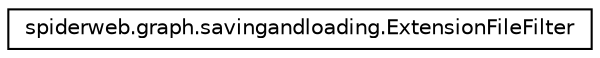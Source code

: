 digraph G
{
  edge [fontname="Helvetica",fontsize="10",labelfontname="Helvetica",labelfontsize="10"];
  node [fontname="Helvetica",fontsize="10",shape=record];
  rankdir=LR;
  Node1 [label="spiderweb.graph.savingandloading.ExtensionFileFilter",height=0.2,width=0.4,color="black", fillcolor="white", style="filled",URL="$classspiderweb_1_1graph_1_1savingandloading_1_1_extension_file_filter.html"];
}
